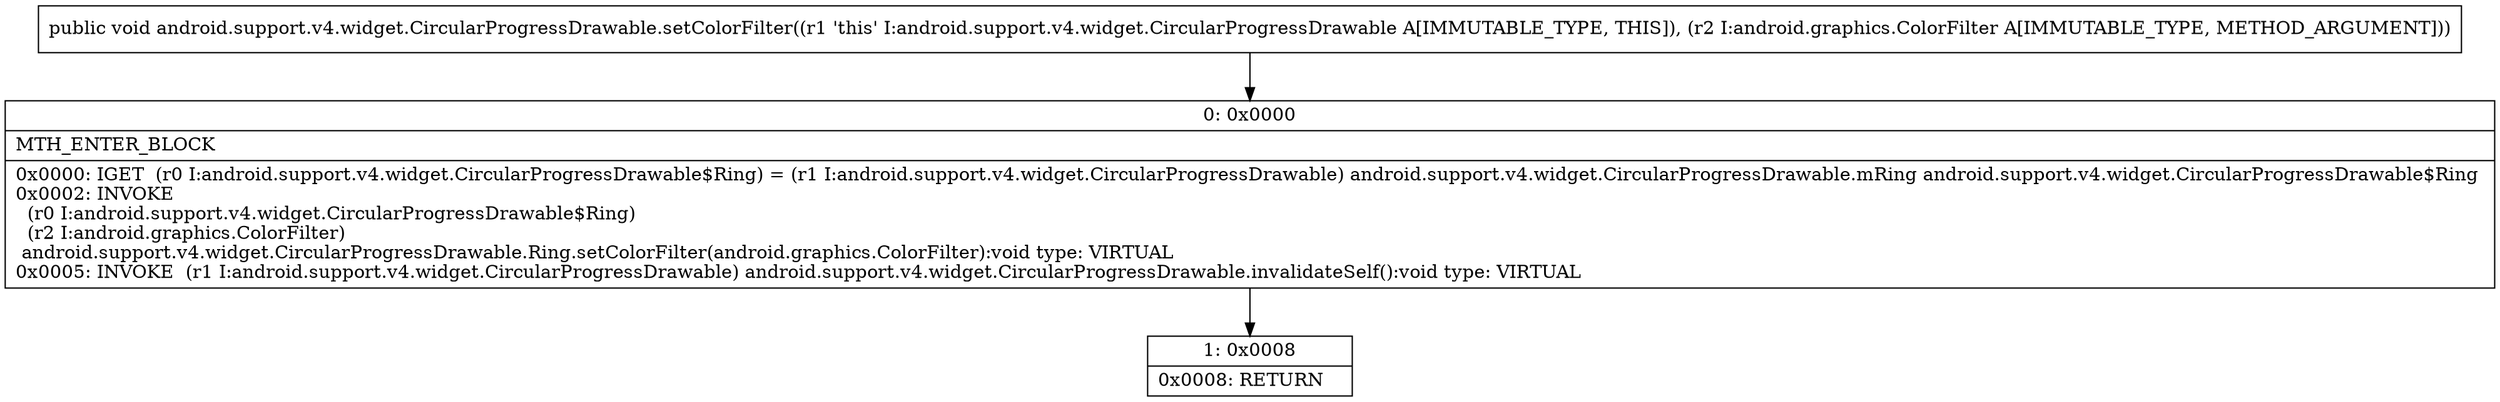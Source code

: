 digraph "CFG forandroid.support.v4.widget.CircularProgressDrawable.setColorFilter(Landroid\/graphics\/ColorFilter;)V" {
Node_0 [shape=record,label="{0\:\ 0x0000|MTH_ENTER_BLOCK\l|0x0000: IGET  (r0 I:android.support.v4.widget.CircularProgressDrawable$Ring) = (r1 I:android.support.v4.widget.CircularProgressDrawable) android.support.v4.widget.CircularProgressDrawable.mRing android.support.v4.widget.CircularProgressDrawable$Ring \l0x0002: INVOKE  \l  (r0 I:android.support.v4.widget.CircularProgressDrawable$Ring)\l  (r2 I:android.graphics.ColorFilter)\l android.support.v4.widget.CircularProgressDrawable.Ring.setColorFilter(android.graphics.ColorFilter):void type: VIRTUAL \l0x0005: INVOKE  (r1 I:android.support.v4.widget.CircularProgressDrawable) android.support.v4.widget.CircularProgressDrawable.invalidateSelf():void type: VIRTUAL \l}"];
Node_1 [shape=record,label="{1\:\ 0x0008|0x0008: RETURN   \l}"];
MethodNode[shape=record,label="{public void android.support.v4.widget.CircularProgressDrawable.setColorFilter((r1 'this' I:android.support.v4.widget.CircularProgressDrawable A[IMMUTABLE_TYPE, THIS]), (r2 I:android.graphics.ColorFilter A[IMMUTABLE_TYPE, METHOD_ARGUMENT])) }"];
MethodNode -> Node_0;
Node_0 -> Node_1;
}

